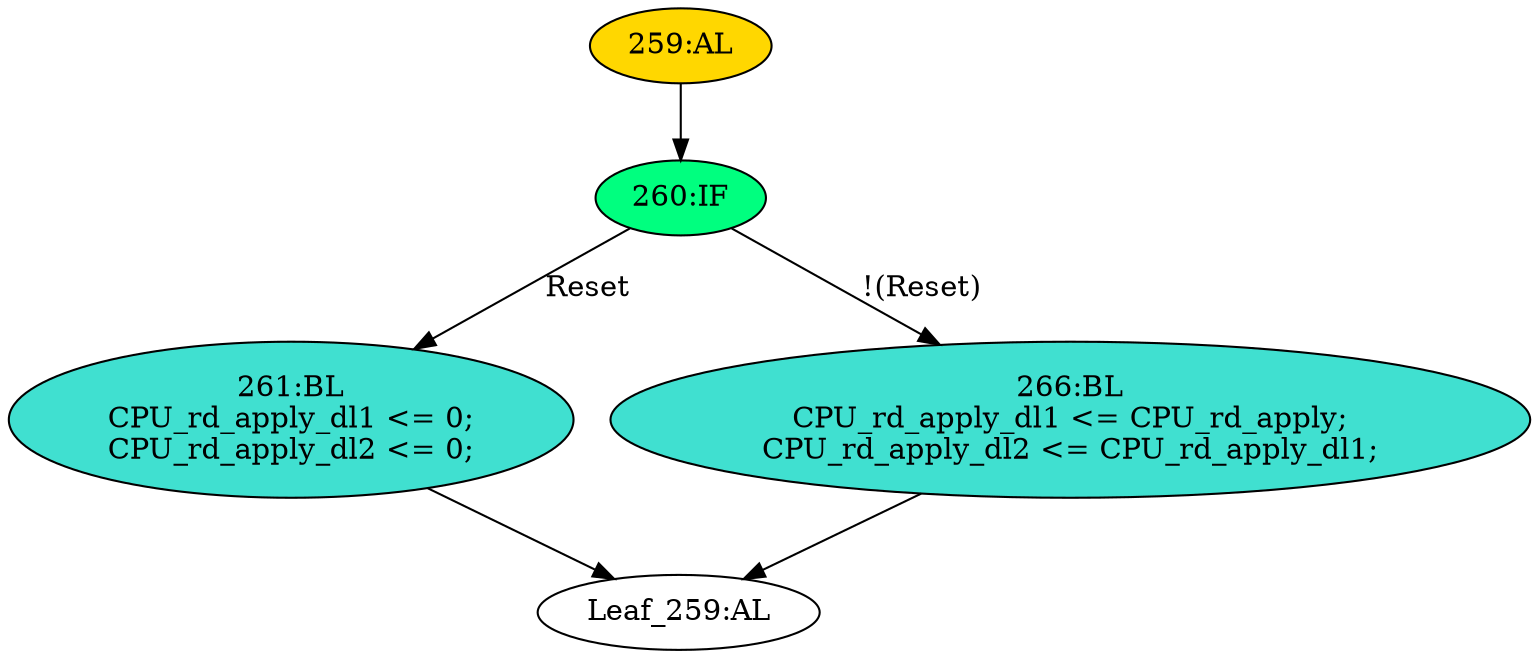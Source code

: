 strict digraph "" {
	node [label="\N"];
	"261:BL"	 [ast="<pyverilog.vparser.ast.Block object at 0x7f7ac5197210>",
		fillcolor=turquoise,
		label="261:BL
CPU_rd_apply_dl1 <= 0;
CPU_rd_apply_dl2 <= 0;",
		statements="[<pyverilog.vparser.ast.NonblockingSubstitution object at 0x7f7ac5192e90>, <pyverilog.vparser.ast.NonblockingSubstitution object \
at 0x7f7ac5197090>]",
		style=filled,
		typ=Block];
	"Leaf_259:AL"	 [def_var="['CPU_rd_apply_dl2', 'CPU_rd_apply_dl1']",
		label="Leaf_259:AL"];
	"261:BL" -> "Leaf_259:AL"	 [cond="[]",
		lineno=None];
	"259:AL"	 [ast="<pyverilog.vparser.ast.Always object at 0x7f7ac5197690>",
		clk_sens=True,
		fillcolor=gold,
		label="259:AL",
		sens="['Clk', 'Reset']",
		statements="[]",
		style=filled,
		typ=Always,
		use_var="['Reset', 'CPU_rd_apply', 'CPU_rd_apply_dl1']"];
	"260:IF"	 [ast="<pyverilog.vparser.ast.IfStatement object at 0x7f7ac5197610>",
		fillcolor=springgreen,
		label="260:IF",
		statements="[]",
		style=filled,
		typ=IfStatement];
	"259:AL" -> "260:IF"	 [cond="[]",
		lineno=None];
	"266:BL"	 [ast="<pyverilog.vparser.ast.Block object at 0x7f7ac51975d0>",
		fillcolor=turquoise,
		label="266:BL
CPU_rd_apply_dl1 <= CPU_rd_apply;
CPU_rd_apply_dl2 <= CPU_rd_apply_dl1;",
		statements="[<pyverilog.vparser.ast.NonblockingSubstitution object at 0x7f7ac51972d0>, <pyverilog.vparser.ast.NonblockingSubstitution object \
at 0x7f7ac5197450>]",
		style=filled,
		typ=Block];
	"266:BL" -> "Leaf_259:AL"	 [cond="[]",
		lineno=None];
	"260:IF" -> "261:BL"	 [cond="['Reset']",
		label=Reset,
		lineno=260];
	"260:IF" -> "266:BL"	 [cond="['Reset']",
		label="!(Reset)",
		lineno=260];
}
